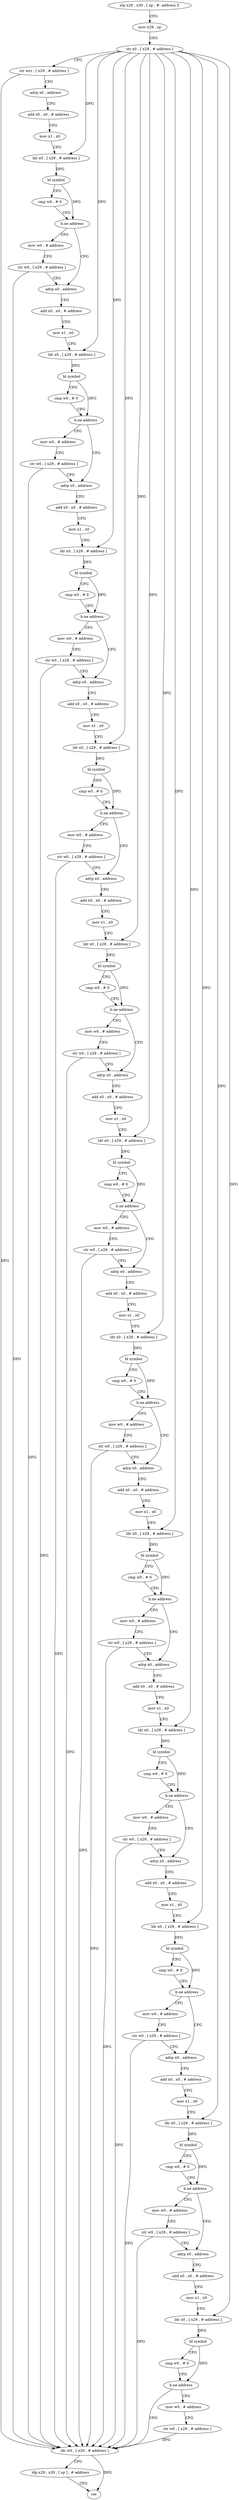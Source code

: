 digraph "func" {
"174844" [label = "stp x29 , x30 , [ sp , #- address ]!" ]
"174848" [label = "mov x29 , sp" ]
"174852" [label = "str x0 , [ x29 , # address ]" ]
"174856" [label = "str wzr , [ x29 , # address ]" ]
"174860" [label = "adrp x0 , address" ]
"174864" [label = "add x0 , x0 , # address" ]
"174868" [label = "mov x1 , x0" ]
"174872" [label = "ldr x0 , [ x29 , # address ]" ]
"174876" [label = "bl symbol" ]
"174880" [label = "cmp w0 , # 0" ]
"174884" [label = "b.ne address" ]
"174896" [label = "adrp x0 , address" ]
"174888" [label = "mov w0 , # address" ]
"174900" [label = "add x0 , x0 , # address" ]
"174904" [label = "mov x1 , x0" ]
"174908" [label = "ldr x0 , [ x29 , # address ]" ]
"174912" [label = "bl symbol" ]
"174916" [label = "cmp w0 , # 0" ]
"174920" [label = "b.ne address" ]
"174932" [label = "adrp x0 , address" ]
"174924" [label = "mov w0 , # address" ]
"174892" [label = "str w0 , [ x29 , # address ]" ]
"174936" [label = "add x0 , x0 , # address" ]
"174940" [label = "mov x1 , x0" ]
"174944" [label = "ldr x0 , [ x29 , # address ]" ]
"174948" [label = "bl symbol" ]
"174952" [label = "cmp w0 , # 0" ]
"174956" [label = "b.ne address" ]
"174968" [label = "adrp x0 , address" ]
"174960" [label = "mov w0 , # address" ]
"174928" [label = "str w0 , [ x29 , # address ]" ]
"174972" [label = "add x0 , x0 , # address" ]
"174976" [label = "mov x1 , x0" ]
"174980" [label = "ldr x0 , [ x29 , # address ]" ]
"174984" [label = "bl symbol" ]
"174988" [label = "cmp w0 , # 0" ]
"174992" [label = "b.ne address" ]
"175004" [label = "adrp x0 , address" ]
"174996" [label = "mov w0 , # address" ]
"174964" [label = "str w0 , [ x29 , # address ]" ]
"175008" [label = "add x0 , x0 , # address" ]
"175012" [label = "mov x1 , x0" ]
"175016" [label = "ldr x0 , [ x29 , # address ]" ]
"175020" [label = "bl symbol" ]
"175024" [label = "cmp w0 , # 0" ]
"175028" [label = "b.ne address" ]
"175040" [label = "adrp x0 , address" ]
"175032" [label = "mov w0 , # address" ]
"175000" [label = "str w0 , [ x29 , # address ]" ]
"175044" [label = "add x0 , x0 , # address" ]
"175048" [label = "mov x1 , x0" ]
"175052" [label = "ldr x0 , [ x29 , # address ]" ]
"175056" [label = "bl symbol" ]
"175060" [label = "cmp w0 , # 0" ]
"175064" [label = "b.ne address" ]
"175076" [label = "adrp x0 , address" ]
"175068" [label = "mov w0 , # address" ]
"175036" [label = "str w0 , [ x29 , # address ]" ]
"175080" [label = "add x0 , x0 , # address" ]
"175084" [label = "mov x1 , x0" ]
"175088" [label = "ldr x0 , [ x29 , # address ]" ]
"175092" [label = "bl symbol" ]
"175096" [label = "cmp w0 , # 0" ]
"175100" [label = "b.ne address" ]
"175112" [label = "adrp x0 , address" ]
"175104" [label = "mov w0 , # address" ]
"175072" [label = "str w0 , [ x29 , # address ]" ]
"175116" [label = "add x0 , x0 , # address" ]
"175120" [label = "mov x1 , x0" ]
"175124" [label = "ldr x0 , [ x29 , # address ]" ]
"175128" [label = "bl symbol" ]
"175132" [label = "cmp w0 , # 0" ]
"175136" [label = "b.ne address" ]
"175148" [label = "adrp x0 , address" ]
"175140" [label = "mov w0 , # address" ]
"175108" [label = "str w0 , [ x29 , # address ]" ]
"175152" [label = "add x0 , x0 , # address" ]
"175156" [label = "mov x1 , x0" ]
"175160" [label = "ldr x0 , [ x29 , # address ]" ]
"175164" [label = "bl symbol" ]
"175168" [label = "cmp w0 , # 0" ]
"175172" [label = "b.ne address" ]
"175184" [label = "adrp x0 , address" ]
"175176" [label = "mov w0 , # address" ]
"175144" [label = "str w0 , [ x29 , # address ]" ]
"175188" [label = "add x0 , x0 , # address" ]
"175192" [label = "mov x1 , x0" ]
"175196" [label = "ldr x0 , [ x29 , # address ]" ]
"175200" [label = "bl symbol" ]
"175204" [label = "cmp w0 , # 0" ]
"175208" [label = "b.ne address" ]
"175220" [label = "adrp x0 , address" ]
"175212" [label = "mov w0 , # address" ]
"175180" [label = "str w0 , [ x29 , # address ]" ]
"175224" [label = "add x0 , x0 , # address" ]
"175228" [label = "mov x1 , x0" ]
"175232" [label = "ldr x0 , [ x29 , # address ]" ]
"175236" [label = "bl symbol" ]
"175240" [label = "cmp w0 , # 0" ]
"175244" [label = "b.ne address" ]
"175256" [label = "adrp x0 , address" ]
"175248" [label = "mov w0 , # address" ]
"175216" [label = "str w0 , [ x29 , # address ]" ]
"175260" [label = "add x0 , x0 , # address" ]
"175264" [label = "mov x1 , x0" ]
"175268" [label = "ldr x0 , [ x29 , # address ]" ]
"175272" [label = "bl symbol" ]
"175276" [label = "cmp w0 , # 0" ]
"175280" [label = "b.ne address" ]
"175292" [label = "ldr w0 , [ x29 , # address ]" ]
"175284" [label = "mov w0 , # address" ]
"175252" [label = "str w0 , [ x29 , # address ]" ]
"175296" [label = "ldp x29 , x30 , [ sp ] , # address" ]
"175300" [label = "ret" ]
"175288" [label = "str w0 , [ x29 , # address ]" ]
"174844" -> "174848" [ label = "CFG" ]
"174848" -> "174852" [ label = "CFG" ]
"174852" -> "174856" [ label = "CFG" ]
"174852" -> "174872" [ label = "DFG" ]
"174852" -> "174908" [ label = "DFG" ]
"174852" -> "174944" [ label = "DFG" ]
"174852" -> "174980" [ label = "DFG" ]
"174852" -> "175016" [ label = "DFG" ]
"174852" -> "175052" [ label = "DFG" ]
"174852" -> "175088" [ label = "DFG" ]
"174852" -> "175124" [ label = "DFG" ]
"174852" -> "175160" [ label = "DFG" ]
"174852" -> "175196" [ label = "DFG" ]
"174852" -> "175232" [ label = "DFG" ]
"174852" -> "175268" [ label = "DFG" ]
"174856" -> "174860" [ label = "CFG" ]
"174856" -> "175292" [ label = "DFG" ]
"174860" -> "174864" [ label = "CFG" ]
"174864" -> "174868" [ label = "CFG" ]
"174868" -> "174872" [ label = "CFG" ]
"174872" -> "174876" [ label = "DFG" ]
"174876" -> "174880" [ label = "CFG" ]
"174876" -> "174884" [ label = "DFG" ]
"174880" -> "174884" [ label = "CFG" ]
"174884" -> "174896" [ label = "CFG" ]
"174884" -> "174888" [ label = "CFG" ]
"174896" -> "174900" [ label = "CFG" ]
"174888" -> "174892" [ label = "CFG" ]
"174900" -> "174904" [ label = "CFG" ]
"174904" -> "174908" [ label = "CFG" ]
"174908" -> "174912" [ label = "DFG" ]
"174912" -> "174916" [ label = "CFG" ]
"174912" -> "174920" [ label = "DFG" ]
"174916" -> "174920" [ label = "CFG" ]
"174920" -> "174932" [ label = "CFG" ]
"174920" -> "174924" [ label = "CFG" ]
"174932" -> "174936" [ label = "CFG" ]
"174924" -> "174928" [ label = "CFG" ]
"174892" -> "174896" [ label = "CFG" ]
"174892" -> "175292" [ label = "DFG" ]
"174936" -> "174940" [ label = "CFG" ]
"174940" -> "174944" [ label = "CFG" ]
"174944" -> "174948" [ label = "DFG" ]
"174948" -> "174952" [ label = "CFG" ]
"174948" -> "174956" [ label = "DFG" ]
"174952" -> "174956" [ label = "CFG" ]
"174956" -> "174968" [ label = "CFG" ]
"174956" -> "174960" [ label = "CFG" ]
"174968" -> "174972" [ label = "CFG" ]
"174960" -> "174964" [ label = "CFG" ]
"174928" -> "174932" [ label = "CFG" ]
"174928" -> "175292" [ label = "DFG" ]
"174972" -> "174976" [ label = "CFG" ]
"174976" -> "174980" [ label = "CFG" ]
"174980" -> "174984" [ label = "DFG" ]
"174984" -> "174988" [ label = "CFG" ]
"174984" -> "174992" [ label = "DFG" ]
"174988" -> "174992" [ label = "CFG" ]
"174992" -> "175004" [ label = "CFG" ]
"174992" -> "174996" [ label = "CFG" ]
"175004" -> "175008" [ label = "CFG" ]
"174996" -> "175000" [ label = "CFG" ]
"174964" -> "174968" [ label = "CFG" ]
"174964" -> "175292" [ label = "DFG" ]
"175008" -> "175012" [ label = "CFG" ]
"175012" -> "175016" [ label = "CFG" ]
"175016" -> "175020" [ label = "DFG" ]
"175020" -> "175024" [ label = "CFG" ]
"175020" -> "175028" [ label = "DFG" ]
"175024" -> "175028" [ label = "CFG" ]
"175028" -> "175040" [ label = "CFG" ]
"175028" -> "175032" [ label = "CFG" ]
"175040" -> "175044" [ label = "CFG" ]
"175032" -> "175036" [ label = "CFG" ]
"175000" -> "175004" [ label = "CFG" ]
"175000" -> "175292" [ label = "DFG" ]
"175044" -> "175048" [ label = "CFG" ]
"175048" -> "175052" [ label = "CFG" ]
"175052" -> "175056" [ label = "DFG" ]
"175056" -> "175060" [ label = "CFG" ]
"175056" -> "175064" [ label = "DFG" ]
"175060" -> "175064" [ label = "CFG" ]
"175064" -> "175076" [ label = "CFG" ]
"175064" -> "175068" [ label = "CFG" ]
"175076" -> "175080" [ label = "CFG" ]
"175068" -> "175072" [ label = "CFG" ]
"175036" -> "175040" [ label = "CFG" ]
"175036" -> "175292" [ label = "DFG" ]
"175080" -> "175084" [ label = "CFG" ]
"175084" -> "175088" [ label = "CFG" ]
"175088" -> "175092" [ label = "DFG" ]
"175092" -> "175096" [ label = "CFG" ]
"175092" -> "175100" [ label = "DFG" ]
"175096" -> "175100" [ label = "CFG" ]
"175100" -> "175112" [ label = "CFG" ]
"175100" -> "175104" [ label = "CFG" ]
"175112" -> "175116" [ label = "CFG" ]
"175104" -> "175108" [ label = "CFG" ]
"175072" -> "175076" [ label = "CFG" ]
"175072" -> "175292" [ label = "DFG" ]
"175116" -> "175120" [ label = "CFG" ]
"175120" -> "175124" [ label = "CFG" ]
"175124" -> "175128" [ label = "DFG" ]
"175128" -> "175132" [ label = "CFG" ]
"175128" -> "175136" [ label = "DFG" ]
"175132" -> "175136" [ label = "CFG" ]
"175136" -> "175148" [ label = "CFG" ]
"175136" -> "175140" [ label = "CFG" ]
"175148" -> "175152" [ label = "CFG" ]
"175140" -> "175144" [ label = "CFG" ]
"175108" -> "175112" [ label = "CFG" ]
"175108" -> "175292" [ label = "DFG" ]
"175152" -> "175156" [ label = "CFG" ]
"175156" -> "175160" [ label = "CFG" ]
"175160" -> "175164" [ label = "DFG" ]
"175164" -> "175168" [ label = "CFG" ]
"175164" -> "175172" [ label = "DFG" ]
"175168" -> "175172" [ label = "CFG" ]
"175172" -> "175184" [ label = "CFG" ]
"175172" -> "175176" [ label = "CFG" ]
"175184" -> "175188" [ label = "CFG" ]
"175176" -> "175180" [ label = "CFG" ]
"175144" -> "175148" [ label = "CFG" ]
"175144" -> "175292" [ label = "DFG" ]
"175188" -> "175192" [ label = "CFG" ]
"175192" -> "175196" [ label = "CFG" ]
"175196" -> "175200" [ label = "DFG" ]
"175200" -> "175204" [ label = "CFG" ]
"175200" -> "175208" [ label = "DFG" ]
"175204" -> "175208" [ label = "CFG" ]
"175208" -> "175220" [ label = "CFG" ]
"175208" -> "175212" [ label = "CFG" ]
"175220" -> "175224" [ label = "CFG" ]
"175212" -> "175216" [ label = "CFG" ]
"175180" -> "175184" [ label = "CFG" ]
"175180" -> "175292" [ label = "DFG" ]
"175224" -> "175228" [ label = "CFG" ]
"175228" -> "175232" [ label = "CFG" ]
"175232" -> "175236" [ label = "DFG" ]
"175236" -> "175240" [ label = "CFG" ]
"175236" -> "175244" [ label = "DFG" ]
"175240" -> "175244" [ label = "CFG" ]
"175244" -> "175256" [ label = "CFG" ]
"175244" -> "175248" [ label = "CFG" ]
"175256" -> "175260" [ label = "CFG" ]
"175248" -> "175252" [ label = "CFG" ]
"175216" -> "175220" [ label = "CFG" ]
"175216" -> "175292" [ label = "DFG" ]
"175260" -> "175264" [ label = "CFG" ]
"175264" -> "175268" [ label = "CFG" ]
"175268" -> "175272" [ label = "DFG" ]
"175272" -> "175276" [ label = "CFG" ]
"175272" -> "175280" [ label = "DFG" ]
"175276" -> "175280" [ label = "CFG" ]
"175280" -> "175292" [ label = "CFG" ]
"175280" -> "175284" [ label = "CFG" ]
"175292" -> "175296" [ label = "CFG" ]
"175292" -> "175300" [ label = "DFG" ]
"175284" -> "175288" [ label = "CFG" ]
"175252" -> "175256" [ label = "CFG" ]
"175252" -> "175292" [ label = "DFG" ]
"175296" -> "175300" [ label = "CFG" ]
"175288" -> "175292" [ label = "DFG" ]
}
